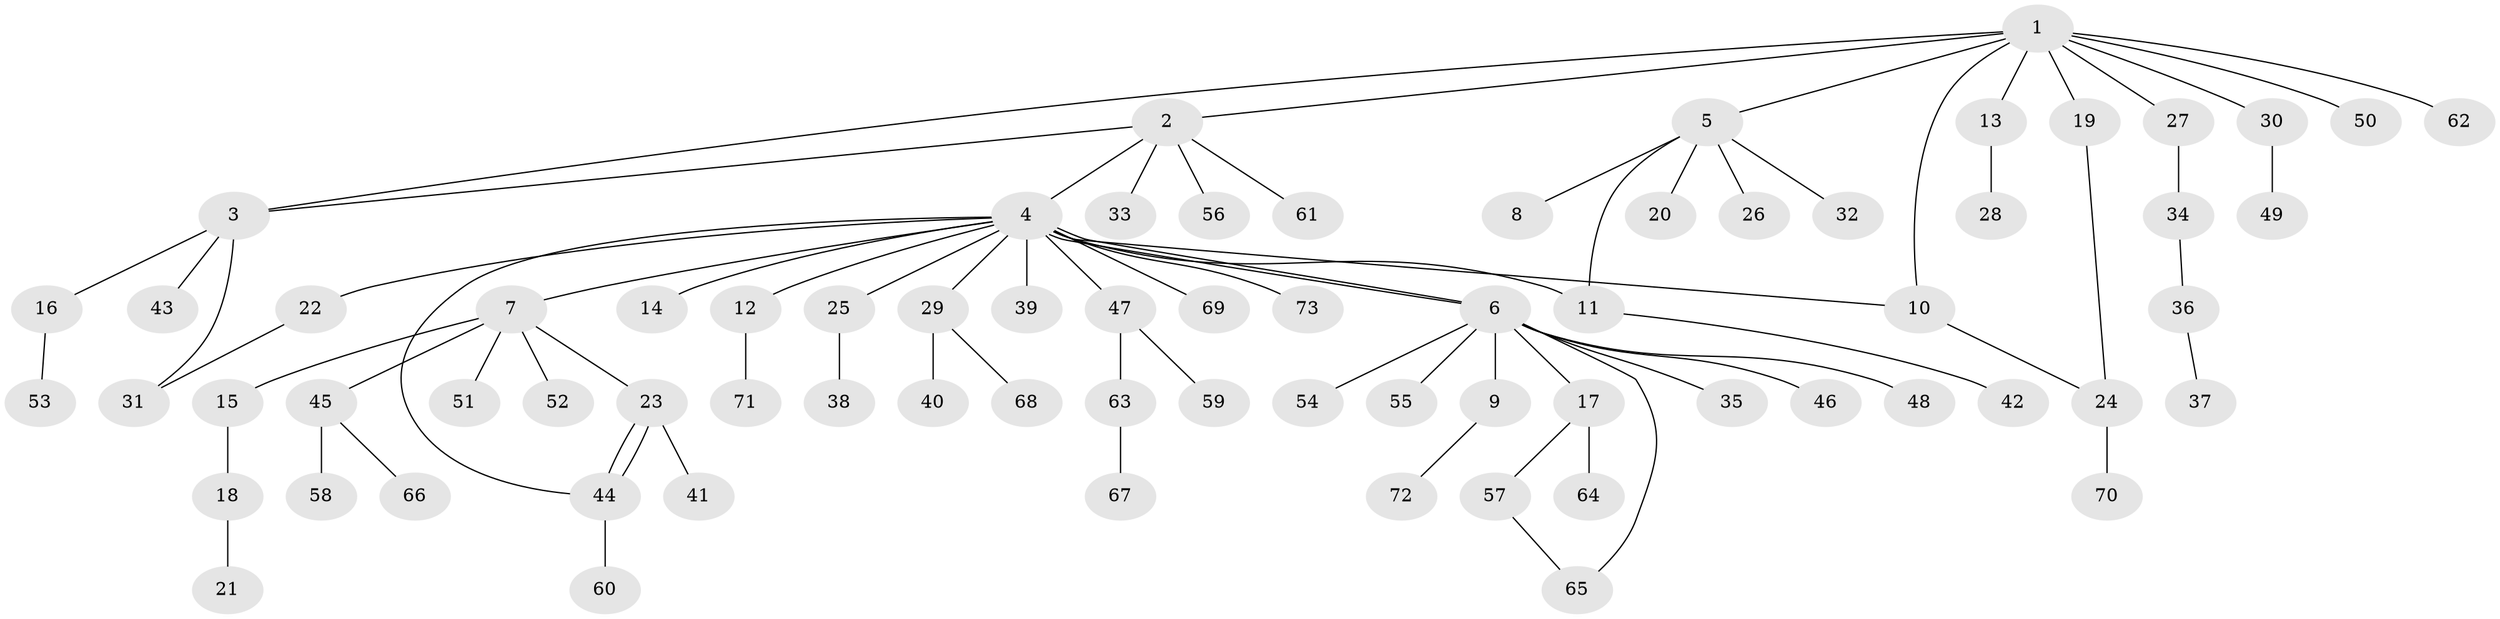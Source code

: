 // coarse degree distribution, {8: 0.027777777777777776, 1: 0.8055555555555556, 3: 0.05555555555555555, 7: 0.05555555555555555, 2: 0.027777777777777776, 15: 0.027777777777777776}
// Generated by graph-tools (version 1.1) at 2025/50/03/04/25 21:50:09]
// undirected, 73 vertices, 81 edges
graph export_dot {
graph [start="1"]
  node [color=gray90,style=filled];
  1;
  2;
  3;
  4;
  5;
  6;
  7;
  8;
  9;
  10;
  11;
  12;
  13;
  14;
  15;
  16;
  17;
  18;
  19;
  20;
  21;
  22;
  23;
  24;
  25;
  26;
  27;
  28;
  29;
  30;
  31;
  32;
  33;
  34;
  35;
  36;
  37;
  38;
  39;
  40;
  41;
  42;
  43;
  44;
  45;
  46;
  47;
  48;
  49;
  50;
  51;
  52;
  53;
  54;
  55;
  56;
  57;
  58;
  59;
  60;
  61;
  62;
  63;
  64;
  65;
  66;
  67;
  68;
  69;
  70;
  71;
  72;
  73;
  1 -- 2;
  1 -- 3;
  1 -- 5;
  1 -- 10;
  1 -- 13;
  1 -- 19;
  1 -- 27;
  1 -- 30;
  1 -- 50;
  1 -- 62;
  2 -- 3;
  2 -- 4;
  2 -- 33;
  2 -- 56;
  2 -- 61;
  3 -- 16;
  3 -- 31;
  3 -- 43;
  4 -- 6;
  4 -- 6;
  4 -- 7;
  4 -- 10;
  4 -- 11;
  4 -- 12;
  4 -- 14;
  4 -- 22;
  4 -- 25;
  4 -- 29;
  4 -- 39;
  4 -- 44;
  4 -- 47;
  4 -- 69;
  4 -- 73;
  5 -- 8;
  5 -- 11;
  5 -- 20;
  5 -- 26;
  5 -- 32;
  6 -- 9;
  6 -- 17;
  6 -- 35;
  6 -- 46;
  6 -- 48;
  6 -- 54;
  6 -- 55;
  6 -- 65;
  7 -- 15;
  7 -- 23;
  7 -- 45;
  7 -- 51;
  7 -- 52;
  9 -- 72;
  10 -- 24;
  11 -- 42;
  12 -- 71;
  13 -- 28;
  15 -- 18;
  16 -- 53;
  17 -- 57;
  17 -- 64;
  18 -- 21;
  19 -- 24;
  22 -- 31;
  23 -- 41;
  23 -- 44;
  23 -- 44;
  24 -- 70;
  25 -- 38;
  27 -- 34;
  29 -- 40;
  29 -- 68;
  30 -- 49;
  34 -- 36;
  36 -- 37;
  44 -- 60;
  45 -- 58;
  45 -- 66;
  47 -- 59;
  47 -- 63;
  57 -- 65;
  63 -- 67;
}
